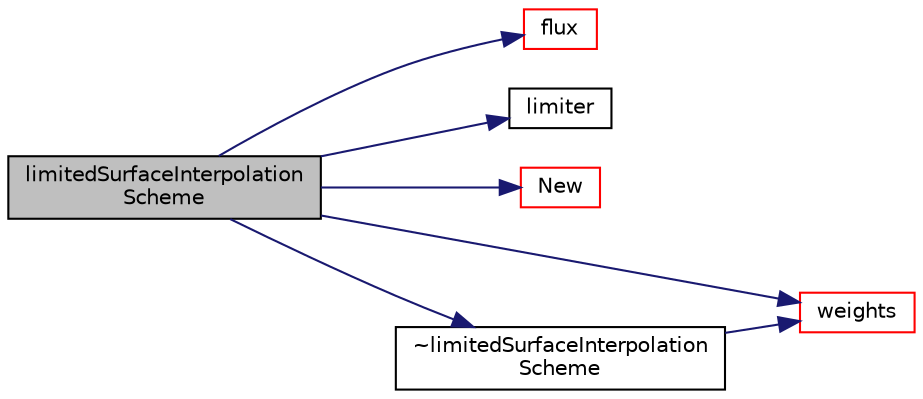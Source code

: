 digraph "limitedSurfaceInterpolationScheme"
{
  bgcolor="transparent";
  edge [fontname="Helvetica",fontsize="10",labelfontname="Helvetica",labelfontsize="10"];
  node [fontname="Helvetica",fontsize="10",shape=record];
  rankdir="LR";
  Node1 [label="limitedSurfaceInterpolation\lScheme",height=0.2,width=0.4,color="black", fillcolor="grey75", style="filled", fontcolor="black"];
  Node1 -> Node2 [color="midnightblue",fontsize="10",style="solid",fontname="Helvetica"];
  Node2 [label="flux",height=0.2,width=0.4,color="red",URL="$a01346.html#ac95d18cec78d48a66c28cd6a852f14ce",tooltip="Return the interpolation weighting factors. "];
  Node1 -> Node3 [color="midnightblue",fontsize="10",style="solid",fontname="Helvetica"];
  Node3 [label="limiter",height=0.2,width=0.4,color="black",URL="$a01346.html#afb841d7d991c353ef348ba07e24d29cf",tooltip="Return the interpolation weighting factors. "];
  Node1 -> Node4 [color="midnightblue",fontsize="10",style="solid",fontname="Helvetica"];
  Node4 [label="New",height=0.2,width=0.4,color="red",URL="$a01346.html#a32a46a7152e0210e6f3ac971f76dbc6d",tooltip="Return new tmp interpolation scheme. "];
  Node1 -> Node5 [color="midnightblue",fontsize="10",style="solid",fontname="Helvetica"];
  Node5 [label="weights",height=0.2,width=0.4,color="red",URL="$a01346.html#a8ab7d689e45ac9ef1cb474325d8c9a0e",tooltip="Return the interpolation weighting factors for the given field,. "];
  Node1 -> Node6 [color="midnightblue",fontsize="10",style="solid",fontname="Helvetica"];
  Node6 [label="~limitedSurfaceInterpolation\lScheme",height=0.2,width=0.4,color="black",URL="$a01346.html#a9f4319b492e2e0e048bb53fc79fecbbd",tooltip="Destructor. "];
  Node6 -> Node5 [color="midnightblue",fontsize="10",style="solid",fontname="Helvetica"];
}
